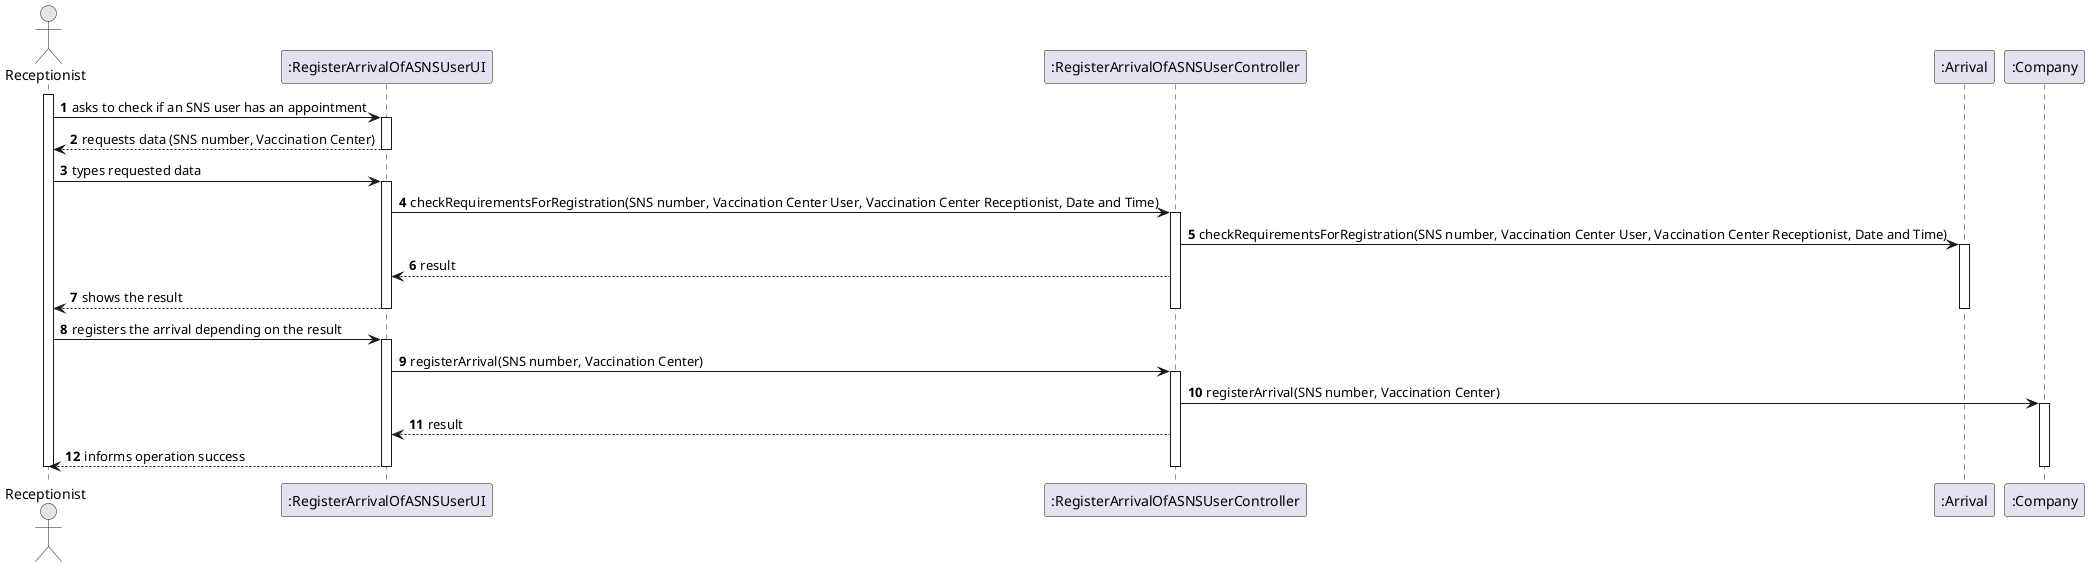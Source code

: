 @startuml
autonumber

actor "Receptionist" as R

participant ":RegisterArrivalOfASNSUserUI" as UI
participant ":RegisterArrivalOfASNSUserController" as CTRL
participant ":Arrival" as A
participant ":Company" as C

activate R

R -> UI : asks to check if an SNS user has an appointment
activate UI

UI --> R : requests data (SNS number, Vaccination Center)
deactivate UI

R -> UI : types requested data
activate UI

UI -> CTRL : checkRequirementsForRegistration(SNS number, Vaccination Center User, Vaccination Center Receptionist, Date and Time)
activate CTRL

CTRL -> A : checkRequirementsForRegistration(SNS number, Vaccination Center User, Vaccination Center Receptionist, Date and Time)
activate A

CTRL --> UI : result

UI --> R: shows the result

deactivate A

deactivate CTRL
deactivate UI


R -> UI : registers the arrival depending on the result
activate UI

UI -> CTRL : registerArrival(SNS number, Vaccination Center)
activate CTRL

CTRL -> C : registerArrival(SNS number, Vaccination Center)
activate C




CTRL --> UI: result

UI --> R : informs operation success

deactivate C
deactivate CTRL
deactivate UI
deactivate R


@enduml